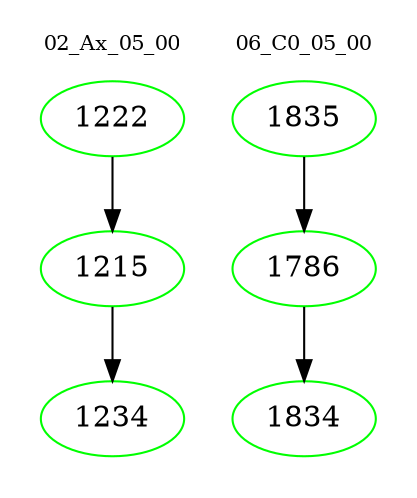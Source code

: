 digraph{
subgraph cluster_0 {
color = white
label = "02_Ax_05_00";
fontsize=10;
T0_1222 [label="1222", color="green"]
T0_1222 -> T0_1215 [color="black"]
T0_1215 [label="1215", color="green"]
T0_1215 -> T0_1234 [color="black"]
T0_1234 [label="1234", color="green"]
}
subgraph cluster_1 {
color = white
label = "06_C0_05_00";
fontsize=10;
T1_1835 [label="1835", color="green"]
T1_1835 -> T1_1786 [color="black"]
T1_1786 [label="1786", color="green"]
T1_1786 -> T1_1834 [color="black"]
T1_1834 [label="1834", color="green"]
}
}
